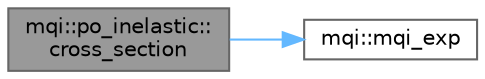 digraph "mqi::po_inelastic::cross_section"
{
 // LATEX_PDF_SIZE
  bgcolor="transparent";
  edge [fontname=Helvetica,fontsize=10,labelfontname=Helvetica,labelfontsize=10];
  node [fontname=Helvetica,fontsize=10,shape=box,height=0.2,width=0.4];
  rankdir="LR";
  Node1 [id="Node000001",label="mqi::po_inelastic::\lcross_section",height=0.2,width=0.4,color="gray40", fillcolor="grey60", style="filled", fontcolor="black",tooltip="Calculates the macroscopic cross-section for p-O inelastic scattering."];
  Node1 -> Node2 [id="edge1_Node000001_Node000002",color="steelblue1",style="solid",tooltip=" "];
  Node2 [id="Node000002",label="mqi::mqi_exp",height=0.2,width=0.4,color="grey40", fillcolor="white", style="filled",URL="$namespacemqi.html#a0c0a3705b73a3f8ca97a1fbb272ff741",tooltip="Calculates the base-e exponential. Wrapper for exp or expf."];
}

